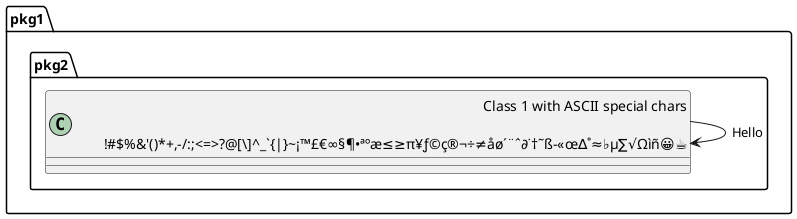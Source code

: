 @startuml
!pragma svginteractive true

class "pkg1.pkg2.Class 1 with ASCII special chars\r\n\t!#$%&'()*+,-/:;<=>?@[\\]^_`{|}~¡™£€∞§¶•ªºæ≤≥π¥ƒ©ç®¬÷≠åø´¨ˆ∂˙†˜ß-«œ∆˚≈♭µ∑√Ωìñ😀☕️"

"pkg1.pkg2.Class 1 with ASCII special chars\r\n\t!#$%&'()*+,-/:;<=>?@[\\]^_`{|}~¡™£€∞§¶•ªºæ≤≥π¥ƒ©ç®¬÷≠åø´¨ˆ∂˙†˜ß-«œ∆˚≈♭µ∑√Ωìñ😀☕️" -> "pkg1.pkg2.Class 1 with ASCII special chars\r\n\t!#$%&'()*+,-/:;<=>?@[\\]^_`{|}~¡™£€∞§¶•ªºæ≤≥π¥ƒ©ç®¬÷≠åø´¨ˆ∂˙†˜ß-«œ∆˚≈♭µ∑√Ωìñ😀☕️": Hello

@enduml
